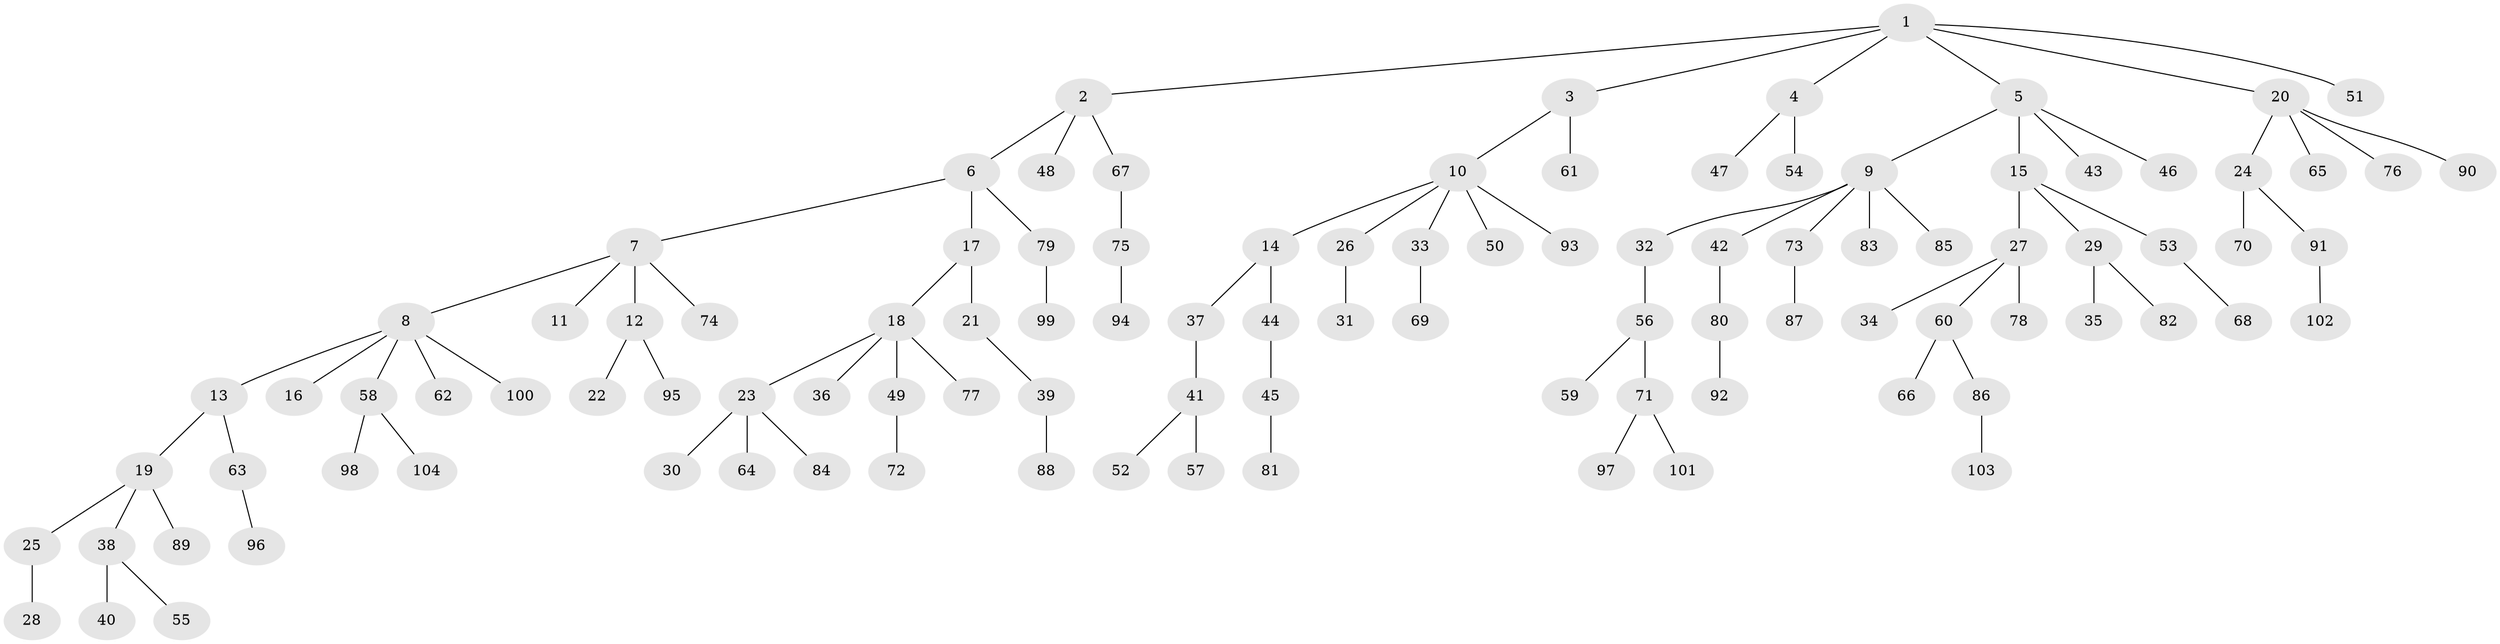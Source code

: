 // coarse degree distribution, {7: 0.0410958904109589, 6: 0.0273972602739726, 2: 0.136986301369863, 4: 0.0410958904109589, 5: 0.0273972602739726, 3: 0.1095890410958904, 1: 0.6164383561643836}
// Generated by graph-tools (version 1.1) at 2025/24/03/03/25 07:24:08]
// undirected, 104 vertices, 103 edges
graph export_dot {
graph [start="1"]
  node [color=gray90,style=filled];
  1;
  2;
  3;
  4;
  5;
  6;
  7;
  8;
  9;
  10;
  11;
  12;
  13;
  14;
  15;
  16;
  17;
  18;
  19;
  20;
  21;
  22;
  23;
  24;
  25;
  26;
  27;
  28;
  29;
  30;
  31;
  32;
  33;
  34;
  35;
  36;
  37;
  38;
  39;
  40;
  41;
  42;
  43;
  44;
  45;
  46;
  47;
  48;
  49;
  50;
  51;
  52;
  53;
  54;
  55;
  56;
  57;
  58;
  59;
  60;
  61;
  62;
  63;
  64;
  65;
  66;
  67;
  68;
  69;
  70;
  71;
  72;
  73;
  74;
  75;
  76;
  77;
  78;
  79;
  80;
  81;
  82;
  83;
  84;
  85;
  86;
  87;
  88;
  89;
  90;
  91;
  92;
  93;
  94;
  95;
  96;
  97;
  98;
  99;
  100;
  101;
  102;
  103;
  104;
  1 -- 2;
  1 -- 3;
  1 -- 4;
  1 -- 5;
  1 -- 20;
  1 -- 51;
  2 -- 6;
  2 -- 48;
  2 -- 67;
  3 -- 10;
  3 -- 61;
  4 -- 47;
  4 -- 54;
  5 -- 9;
  5 -- 15;
  5 -- 43;
  5 -- 46;
  6 -- 7;
  6 -- 17;
  6 -- 79;
  7 -- 8;
  7 -- 11;
  7 -- 12;
  7 -- 74;
  8 -- 13;
  8 -- 16;
  8 -- 58;
  8 -- 62;
  8 -- 100;
  9 -- 32;
  9 -- 42;
  9 -- 73;
  9 -- 83;
  9 -- 85;
  10 -- 14;
  10 -- 26;
  10 -- 33;
  10 -- 50;
  10 -- 93;
  12 -- 22;
  12 -- 95;
  13 -- 19;
  13 -- 63;
  14 -- 37;
  14 -- 44;
  15 -- 27;
  15 -- 29;
  15 -- 53;
  17 -- 18;
  17 -- 21;
  18 -- 23;
  18 -- 36;
  18 -- 49;
  18 -- 77;
  19 -- 25;
  19 -- 38;
  19 -- 89;
  20 -- 24;
  20 -- 65;
  20 -- 76;
  20 -- 90;
  21 -- 39;
  23 -- 30;
  23 -- 64;
  23 -- 84;
  24 -- 70;
  24 -- 91;
  25 -- 28;
  26 -- 31;
  27 -- 34;
  27 -- 60;
  27 -- 78;
  29 -- 35;
  29 -- 82;
  32 -- 56;
  33 -- 69;
  37 -- 41;
  38 -- 40;
  38 -- 55;
  39 -- 88;
  41 -- 52;
  41 -- 57;
  42 -- 80;
  44 -- 45;
  45 -- 81;
  49 -- 72;
  53 -- 68;
  56 -- 59;
  56 -- 71;
  58 -- 98;
  58 -- 104;
  60 -- 66;
  60 -- 86;
  63 -- 96;
  67 -- 75;
  71 -- 97;
  71 -- 101;
  73 -- 87;
  75 -- 94;
  79 -- 99;
  80 -- 92;
  86 -- 103;
  91 -- 102;
}
